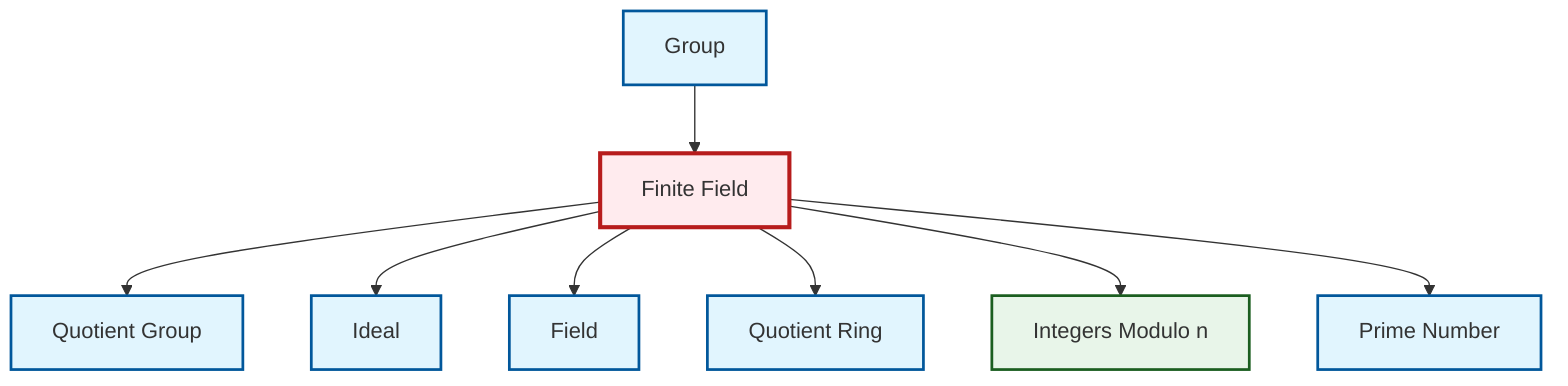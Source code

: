 graph TD
    classDef definition fill:#e1f5fe,stroke:#01579b,stroke-width:2px
    classDef theorem fill:#f3e5f5,stroke:#4a148c,stroke-width:2px
    classDef axiom fill:#fff3e0,stroke:#e65100,stroke-width:2px
    classDef example fill:#e8f5e9,stroke:#1b5e20,stroke-width:2px
    classDef current fill:#ffebee,stroke:#b71c1c,stroke-width:3px
    def-field["Field"]:::definition
    def-prime["Prime Number"]:::definition
    ex-finite-field["Finite Field"]:::example
    def-ideal["Ideal"]:::definition
    ex-quotient-integers-mod-n["Integers Modulo n"]:::example
    def-quotient-ring["Quotient Ring"]:::definition
    def-group["Group"]:::definition
    def-quotient-group["Quotient Group"]:::definition
    ex-finite-field --> def-quotient-group
    ex-finite-field --> def-ideal
    ex-finite-field --> def-field
    def-group --> ex-finite-field
    ex-finite-field --> def-quotient-ring
    ex-finite-field --> ex-quotient-integers-mod-n
    ex-finite-field --> def-prime
    class ex-finite-field current
